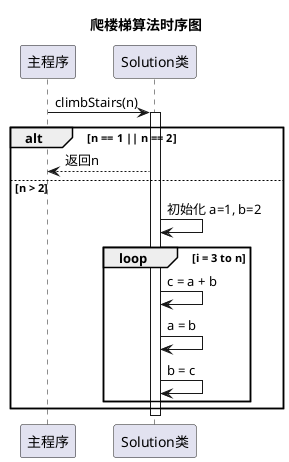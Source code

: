 @startuml
title 爬楼梯算法时序图

participant "主程序" as Main
participant "Solution类" as Solution

Main -> Solution: climbStairs(n)
activate Solution

alt n == 1 || n == 2
    Solution --> Main: 返回n
else n > 2
    Solution -> Solution: 初始化 a=1, b=2
    loop i = 3 to n
        Solution -> Solution: c = a + b
        Solution -> Solution: a = b
        Solution -> Solution: b = c
    end
end

deactivate Solution

@enduml
